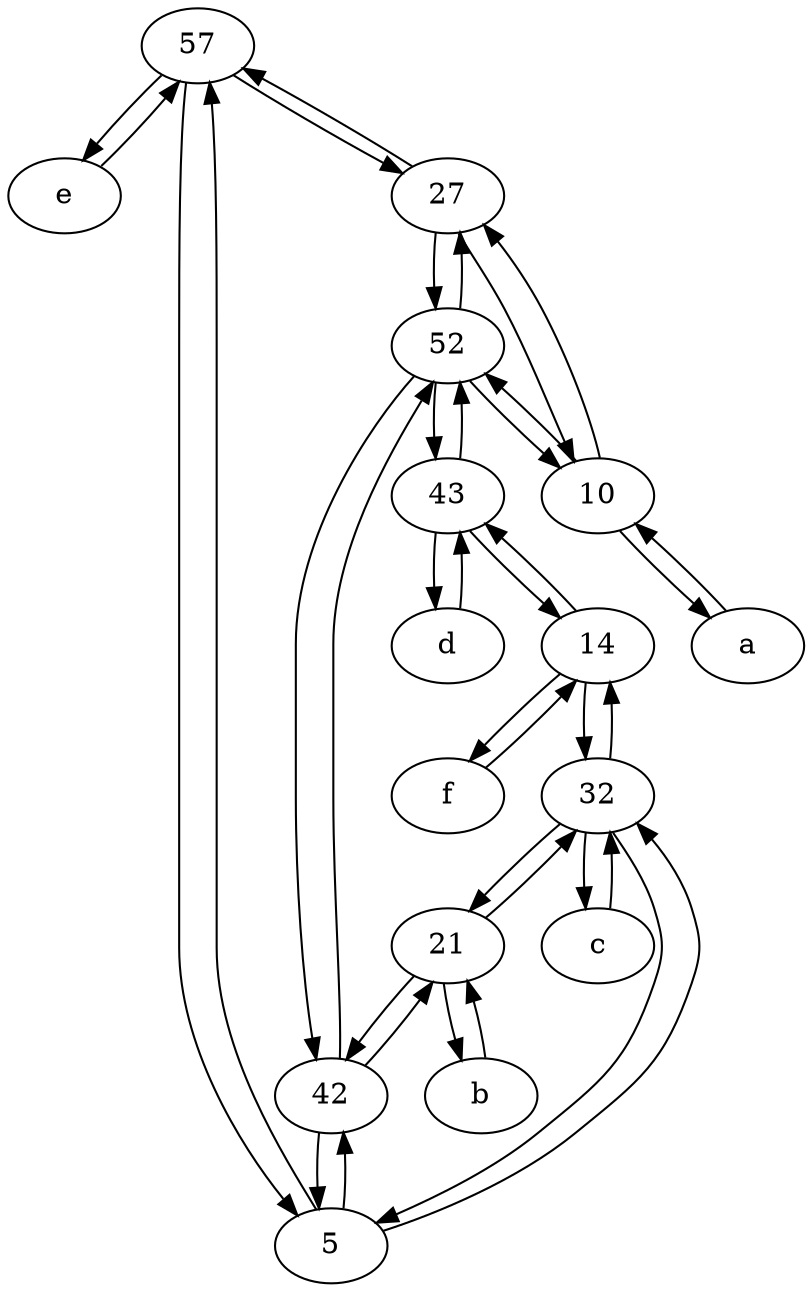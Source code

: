 digraph  {
	57;
	a [pos="40,10!"];
	21;
	d [pos="20,30!"];
	43;
	b [pos="50,20!"];
	e [pos="30,50!"];
	42;
	f [pos="15,45!"];
	10;
	32;
	27;
	c [pos="20,10!"];
	5;
	52;
	14;
	21 -> b;
	52 -> 27;
	27 -> 10;
	27 -> 52;
	52 -> 10;
	10 -> 27;
	32 -> 14;
	a -> 10;
	27 -> 57;
	5 -> 42;
	32 -> 21;
	57 -> e;
	b -> 21;
	43 -> 14;
	42 -> 5;
	10 -> a;
	21 -> 42;
	21 -> 32;
	14 -> 32;
	42 -> 21;
	57 -> 5;
	5 -> 32;
	52 -> 43;
	52 -> 42;
	10 -> 52;
	32 -> 5;
	14 -> f;
	f -> 14;
	e -> 57;
	32 -> c;
	c -> 32;
	43 -> 52;
	57 -> 27;
	d -> 43;
	5 -> 57;
	43 -> d;
	14 -> 43;
	42 -> 52;

	}